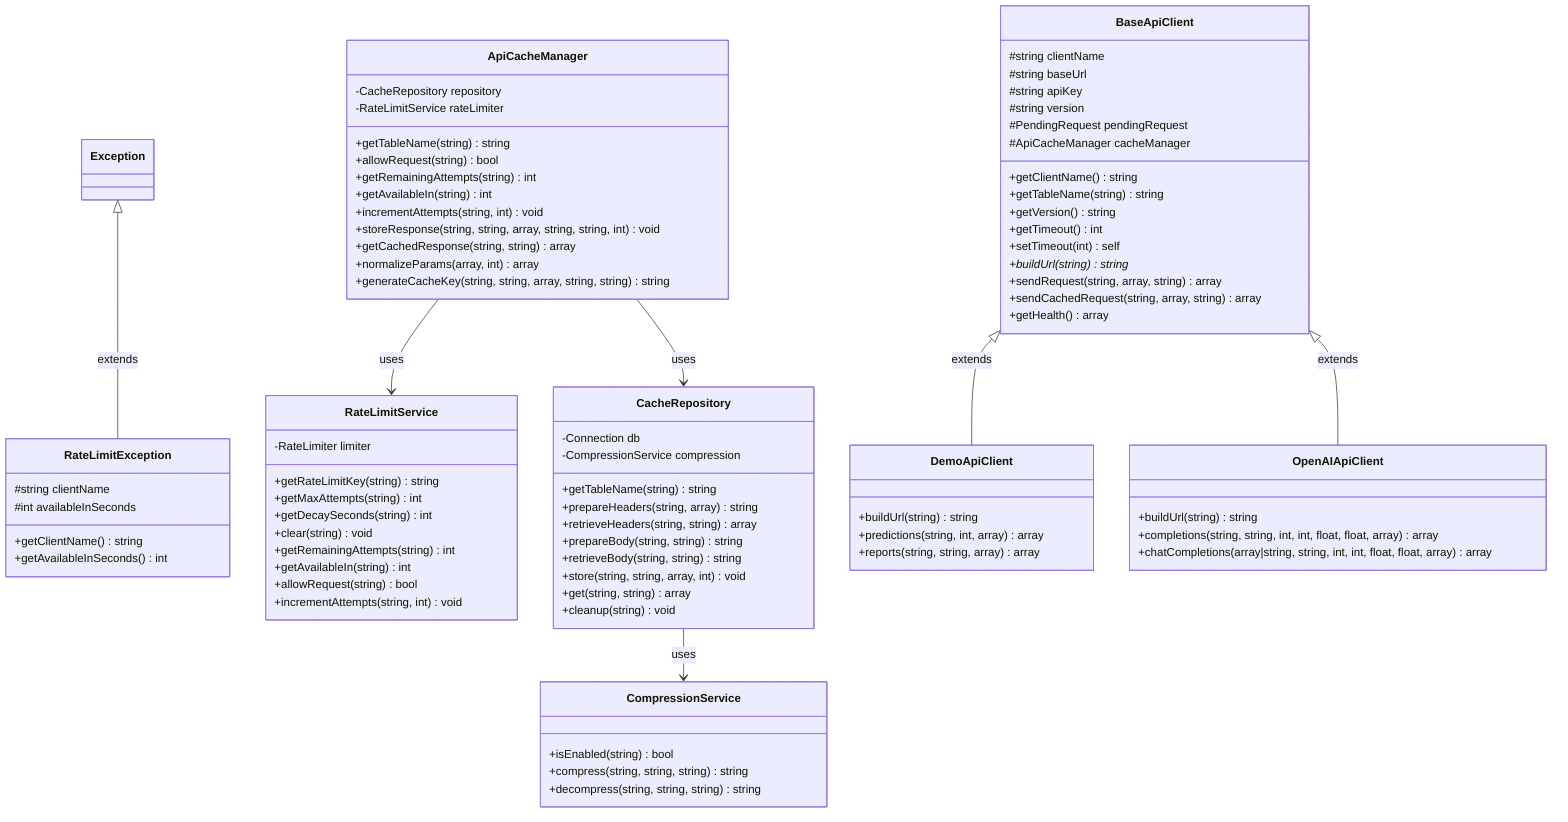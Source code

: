 classDiagram
    class RateLimitException {
        #string clientName
        #int availableInSeconds
        +getClientName() string
        +getAvailableInSeconds() int
    }

    class RateLimitService {
        -RateLimiter limiter
        +getRateLimitKey(string) string
        +getMaxAttempts(string) int
        +getDecaySeconds(string) int
        +clear(string) void
        +getRemainingAttempts(string) int
        +getAvailableIn(string) int
        +allowRequest(string) bool
        +incrementAttempts(string, int) void
    }
    
    class CompressionService {
        +isEnabled(string) bool
        +compress(string, string, string) string
        +decompress(string, string, string) string
    }

    class CacheRepository {
        -Connection db
        -CompressionService compression
        +getTableName(string) string
        +prepareHeaders(string, array) string
        +retrieveHeaders(string, string) array
        +prepareBody(string, string) string
        +retrieveBody(string, string) string
        +store(string, string, array, int) void
        +get(string, string) array
        +cleanup(string) void
    }

    class ApiCacheManager {
        -CacheRepository repository
        -RateLimitService rateLimiter
        +getTableName(string) string
        +allowRequest(string) bool
        +getRemainingAttempts(string) int
        +getAvailableIn(string) int
        +incrementAttempts(string, int) void
        +storeResponse(string, string, array, string, string, int) void
        +getCachedResponse(string, string) array
        +normalizeParams(array, int) array
        +generateCacheKey(string, string, array, string, string) string
    }
    
    class BaseApiClient {
        #string clientName
        #string baseUrl
        #string apiKey
        #string version
        #PendingRequest pendingRequest
        #ApiCacheManager cacheManager
        +getClientName() string
        +getTableName(string) string
        +getVersion() string
        +getTimeout() int
        +setTimeout(int) self
        +buildUrl(string)* string
        +sendRequest(string, array, string) array
        +sendCachedRequest(string, array, string) array
        +getHealth() array
    }
    
    class DemoApiClient {
        +buildUrl(string) string
        +predictions(string, int, array) array
        +reports(string, string, array) array
    }
    
    class OpenAIApiClient {
        +buildUrl(string) string
        +completions(string, string, int, int, float, float, array) array
        +chatCompletions(array|string, string, int, int, float, float, array) array
    }
    
    ApiCacheManager --> CacheRepository : uses
    ApiCacheManager --> RateLimitService : uses
    CacheRepository --> CompressionService : uses
    BaseApiClient <|-- DemoApiClient : extends
    BaseApiClient <|-- OpenAIApiClient : extends
    Exception <|-- RateLimitException : extends